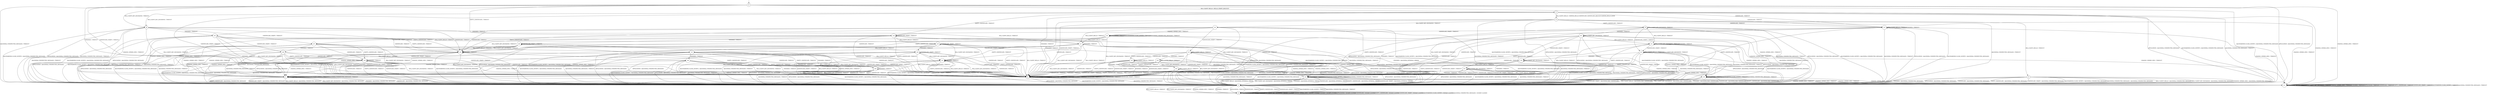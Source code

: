 digraph g {

	s0 [shape="circle" label="s0"];
	s1 [shape="circle" label="s1"];
	s2 [shape="circle" label="s2"];
	s3 [shape="circle" label="s3"];
	s4 [shape="circle" label="s4"];
	s5 [shape="circle" label="s5"];
	s6 [shape="circle" label="s6"];
	s7 [shape="circle" label="s7"];
	s8 [shape="circle" label="s8"];
	s9 [shape="circle" label="s9"];
	s10 [shape="circle" label="s10"];
	s11 [shape="circle" label="s11"];
	s12 [shape="circle" label="s12"];
	s13 [shape="circle" label="s13"];
	s14 [shape="circle" label="s14"];
	s15 [shape="circle" label="s15"];
	s16 [shape="circle" label="s16"];
	s17 [shape="circle" label="s17"];
	s18 [shape="circle" label="s18"];
	s19 [shape="circle" label="s19"];
	s20 [shape="circle" label="s20"];
	s21 [shape="circle" label="s21"];
	s22 [shape="circle" label="s22"];
	s23 [shape="circle" label="s23"];
	s24 [shape="circle" label="s24"];
	s25 [shape="circle" label="s25"];
	s26 [shape="circle" label="s26"];
	s27 [shape="circle" label="s27"];
	s28 [shape="circle" label="s28"];
	s29 [shape="circle" label="s29"];
	s30 [shape="circle" label="s30"];
	s31 [shape="circle" label="s31"];
	s32 [shape="circle" label="s32"];
	s33 [shape="circle" label="s33"];
	s34 [shape="circle" label="s34"];
	s35 [shape="circle" label="s35"];
	s36 [shape="circle" label="s36"];
	s37 [shape="circle" label="s37"];
	s38 [shape="circle" label="s38"];
	s0 -> s2 [label="RSA_CLIENT_HELLO / HELLO_VERIFY_REQUEST"];
	s0 -> s6 [label="RSA_CLIENT_KEY_EXCHANGE / TIMEOUT"];
	s0 -> s11 [label="CHANGE_CIPHER_SPEC / TIMEOUT"];
	s0 -> s8 [label="FINISHED / TIMEOUT"];
	s0 -> s1 [label="APPLICATION / Alert(FATAL,UNEXPECTED_MESSAGE)"];
	s0 -> s13 [label="CERTIFICATE / TIMEOUT"];
	s0 -> s18 [label="EMPTY_CERTIFICATE / TIMEOUT"];
	s0 -> s8 [label="CERTIFICATE_VERIFY / TIMEOUT"];
	s0 -> s1 [label="Alert(WARNING,CLOSE_NOTIFY) / Alert(FATAL,UNEXPECTED_MESSAGE)"];
	s0 -> s1 [label="Alert(FATAL,UNEXPECTED_MESSAGE) / TIMEOUT"];
	s1 -> s3 [label="RSA_CLIENT_HELLO / TIMEOUT"];
	s1 -> s3 [label="RSA_CLIENT_KEY_EXCHANGE / TIMEOUT"];
	s1 -> s3 [label="CHANGE_CIPHER_SPEC / TIMEOUT"];
	s1 -> s3 [label="FINISHED / TIMEOUT"];
	s1 -> s3 [label="APPLICATION / TIMEOUT"];
	s1 -> s3 [label="CERTIFICATE / TIMEOUT"];
	s1 -> s3 [label="EMPTY_CERTIFICATE / TIMEOUT"];
	s1 -> s3 [label="CERTIFICATE_VERIFY / TIMEOUT"];
	s1 -> s3 [label="Alert(WARNING,CLOSE_NOTIFY) / TIMEOUT"];
	s1 -> s3 [label="Alert(FATAL,UNEXPECTED_MESSAGE) / TIMEOUT"];
	s2 -> s4 [label="RSA_CLIENT_HELLO / SERVER_HELLO,CERTIFICATE,CERTIFICATE_REQUEST,SERVER_HELLO_DONE"];
	s2 -> s6 [label="RSA_CLIENT_KEY_EXCHANGE / TIMEOUT"];
	s2 -> s11 [label="CHANGE_CIPHER_SPEC / TIMEOUT"];
	s2 -> s8 [label="FINISHED / TIMEOUT"];
	s2 -> s1 [label="APPLICATION / Alert(FATAL,UNEXPECTED_MESSAGE)"];
	s2 -> s13 [label="CERTIFICATE / TIMEOUT"];
	s2 -> s18 [label="EMPTY_CERTIFICATE / TIMEOUT"];
	s2 -> s8 [label="CERTIFICATE_VERIFY / TIMEOUT"];
	s2 -> s1 [label="Alert(WARNING,CLOSE_NOTIFY) / Alert(FATAL,UNEXPECTED_MESSAGE)"];
	s2 -> s1 [label="Alert(FATAL,UNEXPECTED_MESSAGE) / TIMEOUT"];
	s3 -> s3 [label="RSA_CLIENT_HELLO / SOCKET_CLOSED"];
	s3 -> s3 [label="RSA_CLIENT_KEY_EXCHANGE / SOCKET_CLOSED"];
	s3 -> s3 [label="CHANGE_CIPHER_SPEC / SOCKET_CLOSED"];
	s3 -> s3 [label="FINISHED / SOCKET_CLOSED"];
	s3 -> s3 [label="APPLICATION / SOCKET_CLOSED"];
	s3 -> s3 [label="CERTIFICATE / SOCKET_CLOSED"];
	s3 -> s3 [label="EMPTY_CERTIFICATE / SOCKET_CLOSED"];
	s3 -> s3 [label="CERTIFICATE_VERIFY / SOCKET_CLOSED"];
	s3 -> s3 [label="Alert(WARNING,CLOSE_NOTIFY) / SOCKET_CLOSED"];
	s3 -> s3 [label="Alert(FATAL,UNEXPECTED_MESSAGE) / SOCKET_CLOSED"];
	s4 -> s5 [label="RSA_CLIENT_HELLO / TIMEOUT"];
	s4 -> s14 [label="RSA_CLIENT_KEY_EXCHANGE / TIMEOUT"];
	s4 -> s11 [label="CHANGE_CIPHER_SPEC / TIMEOUT"];
	s4 -> s8 [label="FINISHED / TIMEOUT"];
	s4 -> s1 [label="APPLICATION / Alert(FATAL,UNEXPECTED_MESSAGE)"];
	s4 -> s13 [label="CERTIFICATE / TIMEOUT"];
	s4 -> s9 [label="EMPTY_CERTIFICATE / TIMEOUT"];
	s4 -> s8 [label="CERTIFICATE_VERIFY / TIMEOUT"];
	s4 -> s1 [label="Alert(WARNING,CLOSE_NOTIFY) / Alert(FATAL,UNEXPECTED_MESSAGE)"];
	s4 -> s1 [label="Alert(FATAL,UNEXPECTED_MESSAGE) / TIMEOUT"];
	s5 -> s1 [label="RSA_CLIENT_HELLO / Alert(FATAL,UNEXPECTED_MESSAGE)"];
	s5 -> s1 [label="RSA_CLIENT_KEY_EXCHANGE / Alert(FATAL,UNEXPECTED_MESSAGE)"];
	s5 -> s1 [label="CHANGE_CIPHER_SPEC / Alert(FATAL,UNEXPECTED_MESSAGE)"];
	s5 -> s1 [label="FINISHED / Alert(FATAL,UNEXPECTED_MESSAGE)"];
	s5 -> s1 [label="APPLICATION / Alert(FATAL,UNEXPECTED_MESSAGE)"];
	s5 -> s1 [label="CERTIFICATE / Alert(FATAL,UNEXPECTED_MESSAGE)"];
	s5 -> s1 [label="EMPTY_CERTIFICATE / Alert(FATAL,UNEXPECTED_MESSAGE)"];
	s5 -> s1 [label="CERTIFICATE_VERIFY / Alert(FATAL,UNEXPECTED_MESSAGE)"];
	s5 -> s1 [label="Alert(WARNING,CLOSE_NOTIFY) / Alert(FATAL,UNEXPECTED_MESSAGE)"];
	s5 -> s1 [label="Alert(FATAL,UNEXPECTED_MESSAGE) / Alert(FATAL,UNEXPECTED_MESSAGE)"];
	s6 -> s17 [label="RSA_CLIENT_HELLO / TIMEOUT"];
	s6 -> s8 [label="RSA_CLIENT_KEY_EXCHANGE / TIMEOUT"];
	s6 -> s7 [label="CHANGE_CIPHER_SPEC / TIMEOUT"];
	s6 -> s32 [label="FINISHED / TIMEOUT"];
	s6 -> s1 [label="APPLICATION / Alert(FATAL,UNEXPECTED_MESSAGE)"];
	s6 -> s25 [label="CERTIFICATE / TIMEOUT"];
	s6 -> s25 [label="EMPTY_CERTIFICATE / TIMEOUT"];
	s6 -> s27 [label="CERTIFICATE_VERIFY / TIMEOUT"];
	s6 -> s1 [label="Alert(WARNING,CLOSE_NOTIFY) / Alert(FATAL,UNEXPECTED_MESSAGE)"];
	s6 -> s1 [label="Alert(FATAL,UNEXPECTED_MESSAGE) / TIMEOUT"];
	s7 -> s1 [label="RSA_CLIENT_HELLO / Alert(FATAL,UNEXPECTED_MESSAGE)"];
	s7 -> s1 [label="RSA_CLIENT_KEY_EXCHANGE / Alert(FATAL,UNEXPECTED_MESSAGE)"];
	s7 -> s11 [label="CHANGE_CIPHER_SPEC / TIMEOUT"];
	s7 -> s1 [label="FINISHED / Alert(FATAL,UNEXPECTED_MESSAGE)"];
	s7 -> s7 [label="APPLICATION / TIMEOUT"];
	s7 -> s1 [label="CERTIFICATE / Alert(FATAL,UNEXPECTED_MESSAGE)"];
	s7 -> s1 [label="EMPTY_CERTIFICATE / Alert(FATAL,UNEXPECTED_MESSAGE)"];
	s7 -> s1 [label="CERTIFICATE_VERIFY / Alert(FATAL,UNEXPECTED_MESSAGE)"];
	s7 -> s7 [label="Alert(WARNING,CLOSE_NOTIFY) / TIMEOUT"];
	s7 -> s7 [label="Alert(FATAL,UNEXPECTED_MESSAGE) / TIMEOUT"];
	s8 -> s8 [label="RSA_CLIENT_HELLO / TIMEOUT"];
	s8 -> s8 [label="RSA_CLIENT_KEY_EXCHANGE / TIMEOUT"];
	s8 -> s11 [label="CHANGE_CIPHER_SPEC / TIMEOUT"];
	s8 -> s8 [label="FINISHED / TIMEOUT"];
	s8 -> s1 [label="APPLICATION / Alert(FATAL,UNEXPECTED_MESSAGE)"];
	s8 -> s8 [label="CERTIFICATE / TIMEOUT"];
	s8 -> s8 [label="EMPTY_CERTIFICATE / TIMEOUT"];
	s8 -> s8 [label="CERTIFICATE_VERIFY / TIMEOUT"];
	s8 -> s1 [label="Alert(WARNING,CLOSE_NOTIFY) / Alert(FATAL,UNEXPECTED_MESSAGE)"];
	s8 -> s1 [label="Alert(FATAL,UNEXPECTED_MESSAGE) / TIMEOUT"];
	s9 -> s21 [label="RSA_CLIENT_HELLO / TIMEOUT"];
	s9 -> s9 [label="RSA_CLIENT_KEY_EXCHANGE / TIMEOUT"];
	s9 -> s10 [label="CHANGE_CIPHER_SPEC / TIMEOUT"];
	s9 -> s31 [label="FINISHED / TIMEOUT"];
	s9 -> s1 [label="APPLICATION / Alert(FATAL,UNEXPECTED_MESSAGE)"];
	s9 -> s8 [label="CERTIFICATE / TIMEOUT"];
	s9 -> s8 [label="EMPTY_CERTIFICATE / TIMEOUT"];
	s9 -> s12 [label="CERTIFICATE_VERIFY / TIMEOUT"];
	s9 -> s1 [label="Alert(WARNING,CLOSE_NOTIFY) / Alert(FATAL,UNEXPECTED_MESSAGE)"];
	s9 -> s1 [label="Alert(FATAL,UNEXPECTED_MESSAGE) / TIMEOUT"];
	s10 -> s1 [label="RSA_CLIENT_HELLO / Alert(FATAL,BAD_CERTIFICATE)"];
	s10 -> s1 [label="RSA_CLIENT_KEY_EXCHANGE / Alert(FATAL,BAD_CERTIFICATE)"];
	s10 -> s11 [label="CHANGE_CIPHER_SPEC / TIMEOUT"];
	s10 -> s1 [label="FINISHED / Alert(FATAL,BAD_CERTIFICATE)"];
	s10 -> s10 [label="APPLICATION / TIMEOUT"];
	s10 -> s1 [label="CERTIFICATE / Alert(FATAL,BAD_CERTIFICATE)"];
	s10 -> s1 [label="EMPTY_CERTIFICATE / Alert(FATAL,BAD_CERTIFICATE)"];
	s10 -> s1 [label="CERTIFICATE_VERIFY / Alert(FATAL,BAD_CERTIFICATE)"];
	s10 -> s10 [label="Alert(WARNING,CLOSE_NOTIFY) / TIMEOUT"];
	s10 -> s10 [label="Alert(FATAL,UNEXPECTED_MESSAGE) / TIMEOUT"];
	s11 -> s11 [label="RSA_CLIENT_HELLO / TIMEOUT"];
	s11 -> s11 [label="RSA_CLIENT_KEY_EXCHANGE / TIMEOUT"];
	s11 -> s11 [label="CHANGE_CIPHER_SPEC / TIMEOUT"];
	s11 -> s11 [label="FINISHED / TIMEOUT"];
	s11 -> s11 [label="APPLICATION / TIMEOUT"];
	s11 -> s11 [label="CERTIFICATE / TIMEOUT"];
	s11 -> s11 [label="EMPTY_CERTIFICATE / TIMEOUT"];
	s11 -> s11 [label="CERTIFICATE_VERIFY / TIMEOUT"];
	s11 -> s11 [label="Alert(WARNING,CLOSE_NOTIFY) / TIMEOUT"];
	s11 -> s11 [label="Alert(FATAL,UNEXPECTED_MESSAGE) / TIMEOUT"];
	s12 -> s12 [label="RSA_CLIENT_HELLO / TIMEOUT"];
	s12 -> s12 [label="RSA_CLIENT_KEY_EXCHANGE / TIMEOUT"];
	s12 -> s10 [label="CHANGE_CIPHER_SPEC / TIMEOUT"];
	s12 -> s33 [label="FINISHED / TIMEOUT"];
	s12 -> s1 [label="APPLICATION / Alert(FATAL,UNEXPECTED_MESSAGE)"];
	s12 -> s8 [label="CERTIFICATE / TIMEOUT"];
	s12 -> s8 [label="EMPTY_CERTIFICATE / TIMEOUT"];
	s12 -> s8 [label="CERTIFICATE_VERIFY / TIMEOUT"];
	s12 -> s1 [label="Alert(WARNING,CLOSE_NOTIFY) / Alert(FATAL,UNEXPECTED_MESSAGE)"];
	s12 -> s1 [label="Alert(FATAL,UNEXPECTED_MESSAGE) / TIMEOUT"];
	s13 -> s13 [label="RSA_CLIENT_HELLO / TIMEOUT"];
	s13 -> s8 [label="RSA_CLIENT_KEY_EXCHANGE / TIMEOUT"];
	s13 -> s11 [label="CHANGE_CIPHER_SPEC / TIMEOUT"];
	s13 -> s13 [label="FINISHED / TIMEOUT"];
	s13 -> s1 [label="APPLICATION / Alert(FATAL,UNEXPECTED_MESSAGE)"];
	s13 -> s8 [label="CERTIFICATE / TIMEOUT"];
	s13 -> s8 [label="EMPTY_CERTIFICATE / TIMEOUT"];
	s13 -> s18 [label="CERTIFICATE_VERIFY / TIMEOUT"];
	s13 -> s1 [label="Alert(WARNING,CLOSE_NOTIFY) / Alert(FATAL,UNEXPECTED_MESSAGE)"];
	s13 -> s1 [label="Alert(FATAL,UNEXPECTED_MESSAGE) / TIMEOUT"];
	s14 -> s17 [label="RSA_CLIENT_HELLO / TIMEOUT"];
	s14 -> s8 [label="RSA_CLIENT_KEY_EXCHANGE / TIMEOUT"];
	s14 -> s22 [label="CHANGE_CIPHER_SPEC / TIMEOUT"];
	s14 -> s32 [label="FINISHED / TIMEOUT"];
	s14 -> s1 [label="APPLICATION / Alert(FATAL,UNEXPECTED_MESSAGE)"];
	s14 -> s25 [label="CERTIFICATE / TIMEOUT"];
	s14 -> s25 [label="EMPTY_CERTIFICATE / TIMEOUT"];
	s14 -> s15 [label="CERTIFICATE_VERIFY / TIMEOUT"];
	s14 -> s1 [label="Alert(WARNING,CLOSE_NOTIFY) / Alert(FATAL,UNEXPECTED_MESSAGE)"];
	s14 -> s1 [label="Alert(FATAL,UNEXPECTED_MESSAGE) / TIMEOUT"];
	s15 -> s15 [label="RSA_CLIENT_HELLO / TIMEOUT"];
	s15 -> s8 [label="RSA_CLIENT_KEY_EXCHANGE / TIMEOUT"];
	s15 -> s16 [label="CHANGE_CIPHER_SPEC / TIMEOUT"];
	s15 -> s34 [label="FINISHED / TIMEOUT"];
	s15 -> s1 [label="APPLICATION / Alert(FATAL,UNEXPECTED_MESSAGE)"];
	s15 -> s20 [label="CERTIFICATE / TIMEOUT"];
	s15 -> s20 [label="EMPTY_CERTIFICATE / TIMEOUT"];
	s15 -> s8 [label="CERTIFICATE_VERIFY / TIMEOUT"];
	s15 -> s1 [label="Alert(WARNING,CLOSE_NOTIFY) / Alert(FATAL,UNEXPECTED_MESSAGE)"];
	s15 -> s1 [label="Alert(FATAL,UNEXPECTED_MESSAGE) / TIMEOUT"];
	s16 -> s1 [label="RSA_CLIENT_HELLO / Alert(FATAL,INTERNAL_ERROR)"];
	s16 -> s1 [label="RSA_CLIENT_KEY_EXCHANGE / Alert(FATAL,INTERNAL_ERROR)"];
	s16 -> s11 [label="CHANGE_CIPHER_SPEC / TIMEOUT"];
	s16 -> s1 [label="FINISHED / Alert(FATAL,INTERNAL_ERROR)"];
	s16 -> s16 [label="APPLICATION / TIMEOUT"];
	s16 -> s1 [label="CERTIFICATE / Alert(FATAL,INTERNAL_ERROR)"];
	s16 -> s1 [label="EMPTY_CERTIFICATE / Alert(FATAL,INTERNAL_ERROR)"];
	s16 -> s1 [label="CERTIFICATE_VERIFY / Alert(FATAL,INTERNAL_ERROR)"];
	s16 -> s16 [label="Alert(WARNING,CLOSE_NOTIFY) / TIMEOUT"];
	s16 -> s16 [label="Alert(FATAL,UNEXPECTED_MESSAGE) / TIMEOUT"];
	s17 -> s8 [label="RSA_CLIENT_HELLO / TIMEOUT"];
	s17 -> s8 [label="RSA_CLIENT_KEY_EXCHANGE / TIMEOUT"];
	s17 -> s7 [label="CHANGE_CIPHER_SPEC / TIMEOUT"];
	s17 -> s17 [label="FINISHED / TIMEOUT"];
	s17 -> s1 [label="APPLICATION / Alert(FATAL,UNEXPECTED_MESSAGE)"];
	s17 -> s24 [label="CERTIFICATE / TIMEOUT"];
	s17 -> s24 [label="EMPTY_CERTIFICATE / TIMEOUT"];
	s17 -> s23 [label="CERTIFICATE_VERIFY / TIMEOUT"];
	s17 -> s1 [label="Alert(WARNING,CLOSE_NOTIFY) / Alert(FATAL,UNEXPECTED_MESSAGE)"];
	s17 -> s1 [label="Alert(FATAL,UNEXPECTED_MESSAGE) / TIMEOUT"];
	s18 -> s19 [label="RSA_CLIENT_HELLO / TIMEOUT"];
	s18 -> s25 [label="RSA_CLIENT_KEY_EXCHANGE / TIMEOUT"];
	s18 -> s7 [label="CHANGE_CIPHER_SPEC / TIMEOUT"];
	s18 -> s29 [label="FINISHED / TIMEOUT"];
	s18 -> s1 [label="APPLICATION / Alert(FATAL,UNEXPECTED_MESSAGE)"];
	s18 -> s8 [label="CERTIFICATE / TIMEOUT"];
	s18 -> s8 [label="EMPTY_CERTIFICATE / TIMEOUT"];
	s18 -> s18 [label="CERTIFICATE_VERIFY / TIMEOUT"];
	s18 -> s1 [label="Alert(WARNING,CLOSE_NOTIFY) / Alert(FATAL,UNEXPECTED_MESSAGE)"];
	s18 -> s1 [label="Alert(FATAL,UNEXPECTED_MESSAGE) / TIMEOUT"];
	s19 -> s8 [label="RSA_CLIENT_HELLO / TIMEOUT"];
	s19 -> s24 [label="RSA_CLIENT_KEY_EXCHANGE / TIMEOUT"];
	s19 -> s7 [label="CHANGE_CIPHER_SPEC / TIMEOUT"];
	s19 -> s26 [label="FINISHED / TIMEOUT"];
	s19 -> s1 [label="APPLICATION / Alert(FATAL,UNEXPECTED_MESSAGE)"];
	s19 -> s8 [label="CERTIFICATE / TIMEOUT"];
	s19 -> s8 [label="EMPTY_CERTIFICATE / TIMEOUT"];
	s19 -> s19 [label="CERTIFICATE_VERIFY / TIMEOUT"];
	s19 -> s1 [label="Alert(WARNING,CLOSE_NOTIFY) / Alert(FATAL,UNEXPECTED_MESSAGE)"];
	s19 -> s1 [label="Alert(FATAL,UNEXPECTED_MESSAGE) / TIMEOUT"];
	s20 -> s20 [label="RSA_CLIENT_HELLO / TIMEOUT"];
	s20 -> s8 [label="RSA_CLIENT_KEY_EXCHANGE / TIMEOUT"];
	s20 -> s16 [label="CHANGE_CIPHER_SPEC / TIMEOUT"];
	s20 -> s35 [label="FINISHED / TIMEOUT"];
	s20 -> s1 [label="APPLICATION / Alert(FATAL,UNEXPECTED_MESSAGE)"];
	s20 -> s8 [label="CERTIFICATE / TIMEOUT"];
	s20 -> s8 [label="EMPTY_CERTIFICATE / TIMEOUT"];
	s20 -> s8 [label="CERTIFICATE_VERIFY / TIMEOUT"];
	s20 -> s1 [label="Alert(WARNING,CLOSE_NOTIFY) / Alert(FATAL,UNEXPECTED_MESSAGE)"];
	s20 -> s1 [label="Alert(FATAL,UNEXPECTED_MESSAGE) / TIMEOUT"];
	s21 -> s8 [label="RSA_CLIENT_HELLO / TIMEOUT"];
	s21 -> s21 [label="RSA_CLIENT_KEY_EXCHANGE / TIMEOUT"];
	s21 -> s10 [label="CHANGE_CIPHER_SPEC / TIMEOUT"];
	s21 -> s21 [label="FINISHED / TIMEOUT"];
	s21 -> s1 [label="APPLICATION / Alert(FATAL,UNEXPECTED_MESSAGE)"];
	s21 -> s8 [label="CERTIFICATE / TIMEOUT"];
	s21 -> s8 [label="EMPTY_CERTIFICATE / TIMEOUT"];
	s21 -> s12 [label="CERTIFICATE_VERIFY / TIMEOUT"];
	s21 -> s1 [label="Alert(WARNING,CLOSE_NOTIFY) / Alert(FATAL,UNEXPECTED_MESSAGE)"];
	s21 -> s1 [label="Alert(FATAL,UNEXPECTED_MESSAGE) / TIMEOUT"];
	s22 -> s17 [label="RSA_CLIENT_HELLO / TIMEOUT"];
	s22 -> s8 [label="RSA_CLIENT_KEY_EXCHANGE / TIMEOUT"];
	s22 -> s11 [label="CHANGE_CIPHER_SPEC / TIMEOUT"];
	s22 -> s1 [label="FINISHED / Alert(FATAL,INTERNAL_ERROR)"];
	s22 -> s22 [label="APPLICATION / TIMEOUT"];
	s22 -> s25 [label="CERTIFICATE / TIMEOUT"];
	s22 -> s25 [label="EMPTY_CERTIFICATE / TIMEOUT"];
	s22 -> s27 [label="CERTIFICATE_VERIFY / TIMEOUT"];
	s22 -> s22 [label="Alert(WARNING,CLOSE_NOTIFY) / TIMEOUT"];
	s22 -> s22 [label="Alert(FATAL,UNEXPECTED_MESSAGE) / TIMEOUT"];
	s23 -> s8 [label="RSA_CLIENT_HELLO / TIMEOUT"];
	s23 -> s8 [label="RSA_CLIENT_KEY_EXCHANGE / TIMEOUT"];
	s23 -> s7 [label="CHANGE_CIPHER_SPEC / TIMEOUT"];
	s23 -> s38 [label="FINISHED / TIMEOUT"];
	s23 -> s1 [label="APPLICATION / Alert(FATAL,UNEXPECTED_MESSAGE)"];
	s23 -> s30 [label="CERTIFICATE / TIMEOUT"];
	s23 -> s30 [label="EMPTY_CERTIFICATE / TIMEOUT"];
	s23 -> s8 [label="CERTIFICATE_VERIFY / TIMEOUT"];
	s23 -> s1 [label="Alert(WARNING,CLOSE_NOTIFY) / Alert(FATAL,UNEXPECTED_MESSAGE)"];
	s23 -> s1 [label="Alert(FATAL,UNEXPECTED_MESSAGE) / TIMEOUT"];
	s24 -> s8 [label="RSA_CLIENT_HELLO / TIMEOUT"];
	s24 -> s8 [label="RSA_CLIENT_KEY_EXCHANGE / TIMEOUT"];
	s24 -> s7 [label="CHANGE_CIPHER_SPEC / TIMEOUT"];
	s24 -> s24 [label="FINISHED / TIMEOUT"];
	s24 -> s1 [label="APPLICATION / Alert(FATAL,UNEXPECTED_MESSAGE)"];
	s24 -> s8 [label="CERTIFICATE / TIMEOUT"];
	s24 -> s8 [label="EMPTY_CERTIFICATE / TIMEOUT"];
	s24 -> s30 [label="CERTIFICATE_VERIFY / TIMEOUT"];
	s24 -> s1 [label="Alert(WARNING,CLOSE_NOTIFY) / Alert(FATAL,UNEXPECTED_MESSAGE)"];
	s24 -> s1 [label="Alert(FATAL,UNEXPECTED_MESSAGE) / TIMEOUT"];
	s25 -> s24 [label="RSA_CLIENT_HELLO / TIMEOUT"];
	s25 -> s8 [label="RSA_CLIENT_KEY_EXCHANGE / TIMEOUT"];
	s25 -> s7 [label="CHANGE_CIPHER_SPEC / TIMEOUT"];
	s25 -> s25 [label="FINISHED / TIMEOUT"];
	s25 -> s1 [label="APPLICATION / Alert(FATAL,UNEXPECTED_MESSAGE)"];
	s25 -> s8 [label="CERTIFICATE / TIMEOUT"];
	s25 -> s8 [label="EMPTY_CERTIFICATE / TIMEOUT"];
	s25 -> s28 [label="CERTIFICATE_VERIFY / TIMEOUT"];
	s25 -> s1 [label="Alert(WARNING,CLOSE_NOTIFY) / Alert(FATAL,UNEXPECTED_MESSAGE)"];
	s25 -> s1 [label="Alert(FATAL,UNEXPECTED_MESSAGE) / TIMEOUT"];
	s26 -> s8 [label="RSA_CLIENT_HELLO / TIMEOUT"];
	s26 -> s24 [label="RSA_CLIENT_KEY_EXCHANGE / TIMEOUT"];
	s26 -> s7 [label="CHANGE_CIPHER_SPEC / TIMEOUT"];
	s26 -> s8 [label="FINISHED / TIMEOUT"];
	s26 -> s1 [label="APPLICATION / Alert(FATAL,UNEXPECTED_MESSAGE)"];
	s26 -> s8 [label="CERTIFICATE / TIMEOUT"];
	s26 -> s8 [label="EMPTY_CERTIFICATE / TIMEOUT"];
	s26 -> s26 [label="CERTIFICATE_VERIFY / TIMEOUT"];
	s26 -> s1 [label="Alert(WARNING,CLOSE_NOTIFY) / Alert(FATAL,UNEXPECTED_MESSAGE)"];
	s26 -> s1 [label="Alert(FATAL,UNEXPECTED_MESSAGE) / TIMEOUT"];
	s27 -> s23 [label="RSA_CLIENT_HELLO / TIMEOUT"];
	s27 -> s8 [label="RSA_CLIENT_KEY_EXCHANGE / TIMEOUT"];
	s27 -> s7 [label="CHANGE_CIPHER_SPEC / TIMEOUT"];
	s27 -> s36 [label="FINISHED / TIMEOUT"];
	s27 -> s1 [label="APPLICATION / Alert(FATAL,UNEXPECTED_MESSAGE)"];
	s27 -> s28 [label="CERTIFICATE / TIMEOUT"];
	s27 -> s28 [label="EMPTY_CERTIFICATE / TIMEOUT"];
	s27 -> s8 [label="CERTIFICATE_VERIFY / TIMEOUT"];
	s27 -> s1 [label="Alert(WARNING,CLOSE_NOTIFY) / Alert(FATAL,UNEXPECTED_MESSAGE)"];
	s27 -> s1 [label="Alert(FATAL,UNEXPECTED_MESSAGE) / TIMEOUT"];
	s28 -> s30 [label="RSA_CLIENT_HELLO / TIMEOUT"];
	s28 -> s8 [label="RSA_CLIENT_KEY_EXCHANGE / TIMEOUT"];
	s28 -> s7 [label="CHANGE_CIPHER_SPEC / TIMEOUT"];
	s28 -> s28 [label="FINISHED / TIMEOUT"];
	s28 -> s1 [label="APPLICATION / Alert(FATAL,UNEXPECTED_MESSAGE)"];
	s28 -> s8 [label="CERTIFICATE / TIMEOUT"];
	s28 -> s8 [label="EMPTY_CERTIFICATE / TIMEOUT"];
	s28 -> s8 [label="CERTIFICATE_VERIFY / TIMEOUT"];
	s28 -> s1 [label="Alert(WARNING,CLOSE_NOTIFY) / Alert(FATAL,UNEXPECTED_MESSAGE)"];
	s28 -> s1 [label="Alert(FATAL,UNEXPECTED_MESSAGE) / TIMEOUT"];
	s29 -> s26 [label="RSA_CLIENT_HELLO / TIMEOUT"];
	s29 -> s25 [label="RSA_CLIENT_KEY_EXCHANGE / TIMEOUT"];
	s29 -> s7 [label="CHANGE_CIPHER_SPEC / TIMEOUT"];
	s29 -> s8 [label="FINISHED / TIMEOUT"];
	s29 -> s1 [label="APPLICATION / Alert(FATAL,UNEXPECTED_MESSAGE)"];
	s29 -> s8 [label="CERTIFICATE / TIMEOUT"];
	s29 -> s8 [label="EMPTY_CERTIFICATE / TIMEOUT"];
	s29 -> s29 [label="CERTIFICATE_VERIFY / TIMEOUT"];
	s29 -> s1 [label="Alert(WARNING,CLOSE_NOTIFY) / Alert(FATAL,UNEXPECTED_MESSAGE)"];
	s29 -> s1 [label="Alert(FATAL,UNEXPECTED_MESSAGE) / TIMEOUT"];
	s30 -> s8 [label="RSA_CLIENT_HELLO / TIMEOUT"];
	s30 -> s8 [label="RSA_CLIENT_KEY_EXCHANGE / TIMEOUT"];
	s30 -> s7 [label="CHANGE_CIPHER_SPEC / TIMEOUT"];
	s30 -> s30 [label="FINISHED / TIMEOUT"];
	s30 -> s1 [label="APPLICATION / Alert(FATAL,UNEXPECTED_MESSAGE)"];
	s30 -> s8 [label="CERTIFICATE / TIMEOUT"];
	s30 -> s8 [label="EMPTY_CERTIFICATE / TIMEOUT"];
	s30 -> s8 [label="CERTIFICATE_VERIFY / TIMEOUT"];
	s30 -> s1 [label="Alert(WARNING,CLOSE_NOTIFY) / Alert(FATAL,UNEXPECTED_MESSAGE)"];
	s30 -> s1 [label="Alert(FATAL,UNEXPECTED_MESSAGE) / TIMEOUT"];
	s31 -> s21 [label="RSA_CLIENT_HELLO / TIMEOUT"];
	s31 -> s31 [label="RSA_CLIENT_KEY_EXCHANGE / TIMEOUT"];
	s31 -> s10 [label="CHANGE_CIPHER_SPEC / TIMEOUT"];
	s31 -> s8 [label="FINISHED / TIMEOUT"];
	s31 -> s1 [label="APPLICATION / Alert(FATAL,UNEXPECTED_MESSAGE)"];
	s31 -> s8 [label="CERTIFICATE / TIMEOUT"];
	s31 -> s8 [label="EMPTY_CERTIFICATE / TIMEOUT"];
	s31 -> s33 [label="CERTIFICATE_VERIFY / TIMEOUT"];
	s31 -> s1 [label="Alert(WARNING,CLOSE_NOTIFY) / Alert(FATAL,UNEXPECTED_MESSAGE)"];
	s31 -> s1 [label="Alert(FATAL,UNEXPECTED_MESSAGE) / TIMEOUT"];
	s32 -> s17 [label="RSA_CLIENT_HELLO / TIMEOUT"];
	s32 -> s8 [label="RSA_CLIENT_KEY_EXCHANGE / TIMEOUT"];
	s32 -> s7 [label="CHANGE_CIPHER_SPEC / TIMEOUT"];
	s32 -> s8 [label="FINISHED / TIMEOUT"];
	s32 -> s1 [label="APPLICATION / Alert(FATAL,UNEXPECTED_MESSAGE)"];
	s32 -> s25 [label="CERTIFICATE / TIMEOUT"];
	s32 -> s25 [label="EMPTY_CERTIFICATE / TIMEOUT"];
	s32 -> s36 [label="CERTIFICATE_VERIFY / TIMEOUT"];
	s32 -> s1 [label="Alert(WARNING,CLOSE_NOTIFY) / Alert(FATAL,UNEXPECTED_MESSAGE)"];
	s32 -> s1 [label="Alert(FATAL,UNEXPECTED_MESSAGE) / TIMEOUT"];
	s33 -> s37 [label="RSA_CLIENT_HELLO / TIMEOUT"];
	s33 -> s33 [label="RSA_CLIENT_KEY_EXCHANGE / TIMEOUT"];
	s33 -> s10 [label="CHANGE_CIPHER_SPEC / TIMEOUT"];
	s33 -> s8 [label="FINISHED / TIMEOUT"];
	s33 -> s1 [label="APPLICATION / Alert(FATAL,UNEXPECTED_MESSAGE)"];
	s33 -> s8 [label="CERTIFICATE / TIMEOUT"];
	s33 -> s8 [label="EMPTY_CERTIFICATE / TIMEOUT"];
	s33 -> s8 [label="CERTIFICATE_VERIFY / TIMEOUT"];
	s33 -> s1 [label="Alert(WARNING,CLOSE_NOTIFY) / Alert(FATAL,UNEXPECTED_MESSAGE)"];
	s33 -> s1 [label="Alert(FATAL,UNEXPECTED_MESSAGE) / TIMEOUT"];
	s34 -> s34 [label="RSA_CLIENT_HELLO / TIMEOUT"];
	s34 -> s8 [label="RSA_CLIENT_KEY_EXCHANGE / TIMEOUT"];
	s34 -> s16 [label="CHANGE_CIPHER_SPEC / TIMEOUT"];
	s34 -> s8 [label="FINISHED / TIMEOUT"];
	s34 -> s1 [label="APPLICATION / Alert(FATAL,UNEXPECTED_MESSAGE)"];
	s34 -> s35 [label="CERTIFICATE / TIMEOUT"];
	s34 -> s35 [label="EMPTY_CERTIFICATE / TIMEOUT"];
	s34 -> s8 [label="CERTIFICATE_VERIFY / TIMEOUT"];
	s34 -> s1 [label="Alert(WARNING,CLOSE_NOTIFY) / Alert(FATAL,UNEXPECTED_MESSAGE)"];
	s34 -> s1 [label="Alert(FATAL,UNEXPECTED_MESSAGE) / TIMEOUT"];
	s35 -> s35 [label="RSA_CLIENT_HELLO / TIMEOUT"];
	s35 -> s8 [label="RSA_CLIENT_KEY_EXCHANGE / TIMEOUT"];
	s35 -> s16 [label="CHANGE_CIPHER_SPEC / TIMEOUT"];
	s35 -> s8 [label="FINISHED / TIMEOUT"];
	s35 -> s1 [label="APPLICATION / Alert(FATAL,UNEXPECTED_MESSAGE)"];
	s35 -> s8 [label="CERTIFICATE / TIMEOUT"];
	s35 -> s8 [label="EMPTY_CERTIFICATE / TIMEOUT"];
	s35 -> s8 [label="CERTIFICATE_VERIFY / TIMEOUT"];
	s35 -> s1 [label="Alert(WARNING,CLOSE_NOTIFY) / Alert(FATAL,UNEXPECTED_MESSAGE)"];
	s35 -> s1 [label="Alert(FATAL,UNEXPECTED_MESSAGE) / TIMEOUT"];
	s36 -> s38 [label="RSA_CLIENT_HELLO / TIMEOUT"];
	s36 -> s8 [label="RSA_CLIENT_KEY_EXCHANGE / TIMEOUT"];
	s36 -> s7 [label="CHANGE_CIPHER_SPEC / TIMEOUT"];
	s36 -> s8 [label="FINISHED / TIMEOUT"];
	s36 -> s1 [label="APPLICATION / Alert(FATAL,UNEXPECTED_MESSAGE)"];
	s36 -> s28 [label="CERTIFICATE / TIMEOUT"];
	s36 -> s28 [label="EMPTY_CERTIFICATE / TIMEOUT"];
	s36 -> s8 [label="CERTIFICATE_VERIFY / TIMEOUT"];
	s36 -> s1 [label="Alert(WARNING,CLOSE_NOTIFY) / Alert(FATAL,UNEXPECTED_MESSAGE)"];
	s36 -> s1 [label="Alert(FATAL,UNEXPECTED_MESSAGE) / TIMEOUT"];
	s37 -> s8 [label="RSA_CLIENT_HELLO / TIMEOUT"];
	s37 -> s37 [label="RSA_CLIENT_KEY_EXCHANGE / TIMEOUT"];
	s37 -> s10 [label="CHANGE_CIPHER_SPEC / TIMEOUT"];
	s37 -> s8 [label="FINISHED / TIMEOUT"];
	s37 -> s1 [label="APPLICATION / Alert(FATAL,UNEXPECTED_MESSAGE)"];
	s37 -> s8 [label="CERTIFICATE / TIMEOUT"];
	s37 -> s8 [label="EMPTY_CERTIFICATE / TIMEOUT"];
	s37 -> s8 [label="CERTIFICATE_VERIFY / TIMEOUT"];
	s37 -> s1 [label="Alert(WARNING,CLOSE_NOTIFY) / Alert(FATAL,UNEXPECTED_MESSAGE)"];
	s37 -> s1 [label="Alert(FATAL,UNEXPECTED_MESSAGE) / TIMEOUT"];
	s38 -> s8 [label="RSA_CLIENT_HELLO / TIMEOUT"];
	s38 -> s8 [label="RSA_CLIENT_KEY_EXCHANGE / TIMEOUT"];
	s38 -> s7 [label="CHANGE_CIPHER_SPEC / TIMEOUT"];
	s38 -> s8 [label="FINISHED / TIMEOUT"];
	s38 -> s1 [label="APPLICATION / Alert(FATAL,UNEXPECTED_MESSAGE)"];
	s38 -> s30 [label="CERTIFICATE / TIMEOUT"];
	s38 -> s30 [label="EMPTY_CERTIFICATE / TIMEOUT"];
	s38 -> s8 [label="CERTIFICATE_VERIFY / TIMEOUT"];
	s38 -> s1 [label="Alert(WARNING,CLOSE_NOTIFY) / Alert(FATAL,UNEXPECTED_MESSAGE)"];
	s38 -> s1 [label="Alert(FATAL,UNEXPECTED_MESSAGE) / TIMEOUT"];

__start0 [label="" shape="none" width="0" height="0"];
__start0 -> s0;

}
